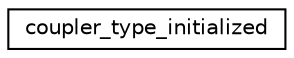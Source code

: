 digraph "Graphical Class Hierarchy"
{
 // INTERACTIVE_SVG=YES
 // LATEX_PDF_SIZE
  edge [fontname="Helvetica",fontsize="10",labelfontname="Helvetica",labelfontsize="10"];
  node [fontname="Helvetica",fontsize="10",shape=record];
  rankdir="LR";
  Node0 [label="coupler_type_initialized",height=0.2,width=0.4,color="black", fillcolor="white", style="filled",URL="$interfacecoupler__types__mod_1_1coupler__type__initialized.html",tooltip="This function interface indicates whether a coupler_bc_type has been initialized."];
}
